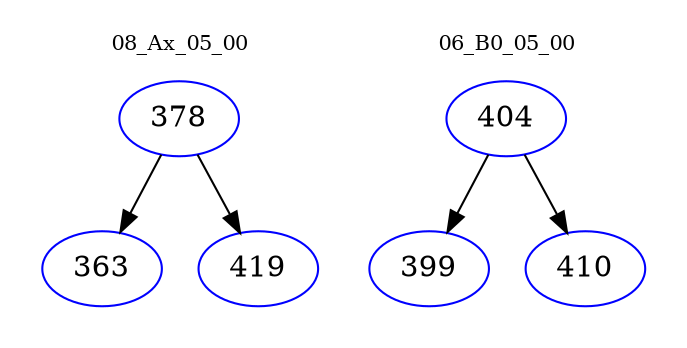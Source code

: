 digraph{
subgraph cluster_0 {
color = white
label = "08_Ax_05_00";
fontsize=10;
T0_378 [label="378", color="blue"]
T0_378 -> T0_363 [color="black"]
T0_363 [label="363", color="blue"]
T0_378 -> T0_419 [color="black"]
T0_419 [label="419", color="blue"]
}
subgraph cluster_1 {
color = white
label = "06_B0_05_00";
fontsize=10;
T1_404 [label="404", color="blue"]
T1_404 -> T1_399 [color="black"]
T1_399 [label="399", color="blue"]
T1_404 -> T1_410 [color="black"]
T1_410 [label="410", color="blue"]
}
}
